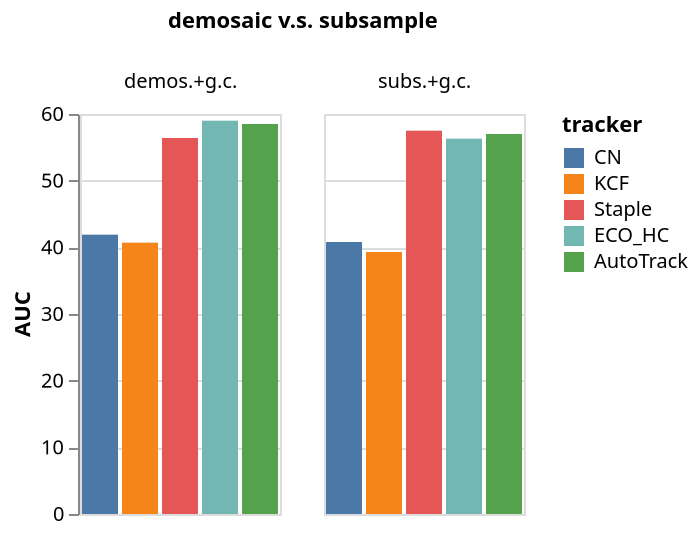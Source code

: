 {
  "$schema": "https://vega.github.io/schema/vega-lite/v5.json",
  "data": {
    "values": [
      {
        "stage": "demos.+g.c.",
        "tracker": "CN",
        "precision": 67.7,
        "AUC": 41.9
      },
      {
        "stage": "demos.+g.c.",
        "tracker": "KCF",
        "precision": 67.8,
        "AUC": 40.7
      },
      {
        "stage": "demos.+g.c.",
        "tracker": "Staple",
        "precision": 77.4,
        "AUC": 56.4
      },
      {
        "stage": "demos.+g.c.",
        "tracker": "ECO_HC",
        "precision": 78.9,
        "AUC": 59.0
      },
      {
        "stage": "demos.+g.c.",
        "tracker": "AutoTrack",
        "precision": 81.2,
        "AUC": 58.5
      },
      {
        "stage": "subs.+g.c.",
        "tracker": "CN",
        "precision": 68.4,
        "AUC": 40.8
      },
      {
        "stage": "subs.+g.c.",
        "tracker": "KCF",
        "precision": 64.2,
        "AUC": 39.3
      },
      {
        "stage": "subs.+g.c.",
        "tracker": "Staple",
        "precision": 80.1,
        "AUC": 57.5
      },
      {
        "stage": "subs.+g.c.",
        "tracker": "ECO_HC",
        "precision": 77.1,
        "AUC": 56.3
      },
      {
        "stage": "subs.+g.c.",
        "tracker": "AutoTrack",
        "precision": 79.2,
        "AUC": 57.0
      }
    ]
  },
  "mark": "bar",
  "encoding": {
    "x": {
      "field": "tracker",
      "type": "nominal",
      "sort": [
        "CN",
        "KCF",
        "Staple",
        "ECO_HC",
        "AutoTrack"
      ],
      "axis": null
    },
    "y": {
      "field": "AUC",
      "type": "quantitative"
    },
    "color": {
      "field": "tracker",
      "sort": [
        "CN",
        "KCF",
        "Staple",
        "ECO_HC",
        "AutoTrack"
      ],
      "type": "nominal"
    },
    "column": {
      "field": "stage",
      "sort": [
        "demos.+g.c.",
        "subs.+g.c."
      ],
      "title": "demosaic v.s. subsample"
    }
  }
}